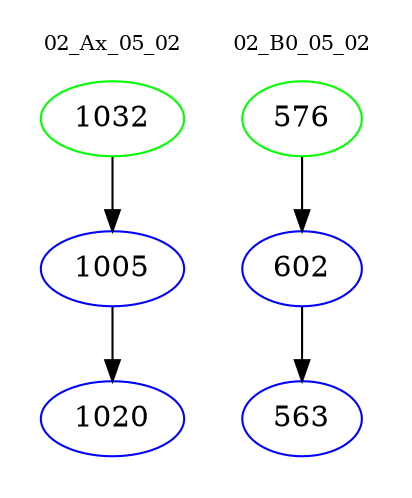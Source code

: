 digraph{
subgraph cluster_0 {
color = white
label = "02_Ax_05_02";
fontsize=10;
T0_1032 [label="1032", color="green"]
T0_1032 -> T0_1005 [color="black"]
T0_1005 [label="1005", color="blue"]
T0_1005 -> T0_1020 [color="black"]
T0_1020 [label="1020", color="blue"]
}
subgraph cluster_1 {
color = white
label = "02_B0_05_02";
fontsize=10;
T1_576 [label="576", color="green"]
T1_576 -> T1_602 [color="black"]
T1_602 [label="602", color="blue"]
T1_602 -> T1_563 [color="black"]
T1_563 [label="563", color="blue"]
}
}
